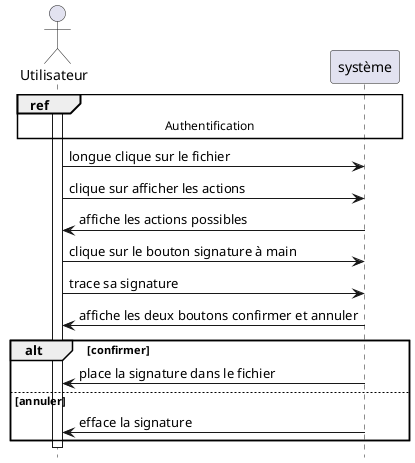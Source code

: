 @startuml sign_by_hand

hide footbox


actor "Utilisateur" as user
participant "système" as system


ref over user, system : Authentification
activate user
user -> system : longue clique sur le fichier
user -> system : clique sur afficher les actions
system -> user : affiche les actions possibles
user -> system : clique sur le bouton signature à main
user -> system : trace sa signature
system -> user : affiche les deux boutons confirmer et annuler
alt confirmer
    system -> user : place la signature dans le fichier
else annuler
    system -> user : efface la signature
end
deactivate system
deactivate user